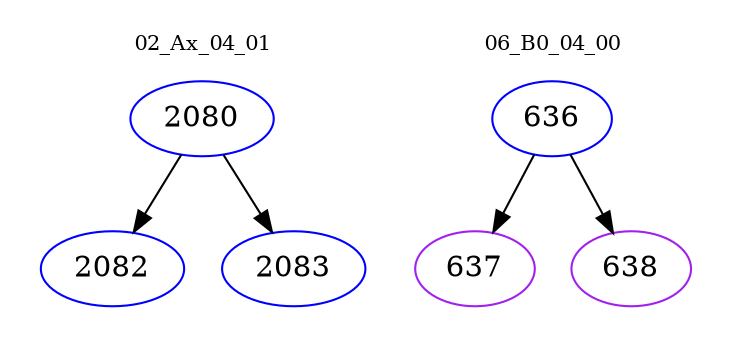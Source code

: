 digraph{
subgraph cluster_0 {
color = white
label = "02_Ax_04_01";
fontsize=10;
T0_2080 [label="2080", color="blue"]
T0_2080 -> T0_2082 [color="black"]
T0_2082 [label="2082", color="blue"]
T0_2080 -> T0_2083 [color="black"]
T0_2083 [label="2083", color="blue"]
}
subgraph cluster_1 {
color = white
label = "06_B0_04_00";
fontsize=10;
T1_636 [label="636", color="blue"]
T1_636 -> T1_637 [color="black"]
T1_637 [label="637", color="purple"]
T1_636 -> T1_638 [color="black"]
T1_638 [label="638", color="purple"]
}
}
